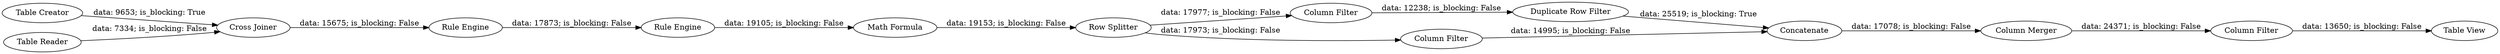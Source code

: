 digraph {
	"-6215917944137113986_31" [label="Table Creator"]
	"-6215917944137113986_32" [label="Cross Joiner"]
	"-6215917944137113986_42" [label="Column Merger"]
	"-6215917944137113986_38" [label="Rule Engine"]
	"-6215917944137113986_43" [label="Column Filter"]
	"-6215917944137113986_41" [label="Duplicate Row Filter"]
	"-6215917944137113986_34" [label="Row Splitter"]
	"-6215917944137113986_45" [label="Table Reader"]
	"-6215917944137113986_36" [label="Column Filter"]
	"-6215917944137113986_39" [label="Math Formula"]
	"-6215917944137113986_44" [label="Table View"]
	"-6215917944137113986_35" [label="Column Filter"]
	"-6215917944137113986_40" [label=Concatenate]
	"-6215917944137113986_37" [label="Rule Engine"]
	"-6215917944137113986_41" -> "-6215917944137113986_40" [label="data: 25519; is_blocking: True"]
	"-6215917944137113986_42" -> "-6215917944137113986_43" [label="data: 24371; is_blocking: False"]
	"-6215917944137113986_43" -> "-6215917944137113986_44" [label="data: 13650; is_blocking: False"]
	"-6215917944137113986_37" -> "-6215917944137113986_38" [label="data: 17873; is_blocking: False"]
	"-6215917944137113986_38" -> "-6215917944137113986_39" [label="data: 19105; is_blocking: False"]
	"-6215917944137113986_35" -> "-6215917944137113986_40" [label="data: 14995; is_blocking: False"]
	"-6215917944137113986_34" -> "-6215917944137113986_35" [label="data: 17973; is_blocking: False"]
	"-6215917944137113986_40" -> "-6215917944137113986_42" [label="data: 17078; is_blocking: False"]
	"-6215917944137113986_39" -> "-6215917944137113986_34" [label="data: 19153; is_blocking: False"]
	"-6215917944137113986_32" -> "-6215917944137113986_37" [label="data: 15675; is_blocking: False"]
	"-6215917944137113986_45" -> "-6215917944137113986_32" [label="data: 7334; is_blocking: False"]
	"-6215917944137113986_34" -> "-6215917944137113986_36" [label="data: 17977; is_blocking: False"]
	"-6215917944137113986_36" -> "-6215917944137113986_41" [label="data: 12238; is_blocking: False"]
	"-6215917944137113986_31" -> "-6215917944137113986_32" [label="data: 9653; is_blocking: True"]
	rankdir=LR
}
